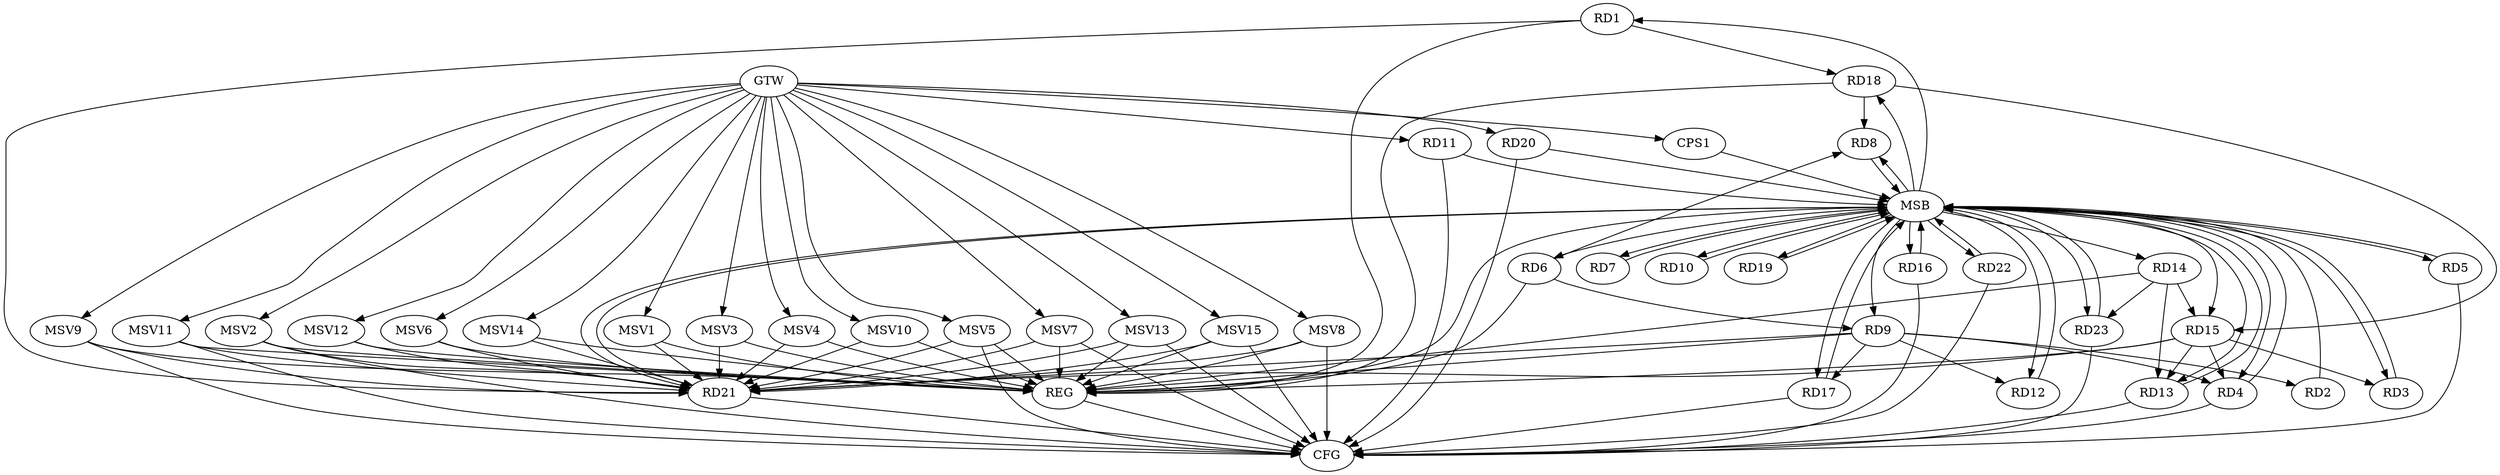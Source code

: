 strict digraph G {
  RD1 [ label="RD1" ];
  RD2 [ label="RD2" ];
  RD3 [ label="RD3" ];
  RD4 [ label="RD4" ];
  RD5 [ label="RD5" ];
  RD6 [ label="RD6" ];
  RD7 [ label="RD7" ];
  RD8 [ label="RD8" ];
  RD9 [ label="RD9" ];
  RD10 [ label="RD10" ];
  RD11 [ label="RD11" ];
  RD12 [ label="RD12" ];
  RD13 [ label="RD13" ];
  RD14 [ label="RD14" ];
  RD15 [ label="RD15" ];
  RD16 [ label="RD16" ];
  RD17 [ label="RD17" ];
  RD18 [ label="RD18" ];
  RD19 [ label="RD19" ];
  RD20 [ label="RD20" ];
  RD21 [ label="RD21" ];
  RD22 [ label="RD22" ];
  RD23 [ label="RD23" ];
  CPS1 [ label="CPS1" ];
  GTW [ label="GTW" ];
  REG [ label="REG" ];
  MSB [ label="MSB" ];
  CFG [ label="CFG" ];
  MSV1 [ label="MSV1" ];
  MSV2 [ label="MSV2" ];
  MSV3 [ label="MSV3" ];
  MSV4 [ label="MSV4" ];
  MSV5 [ label="MSV5" ];
  MSV6 [ label="MSV6" ];
  MSV7 [ label="MSV7" ];
  MSV8 [ label="MSV8" ];
  MSV9 [ label="MSV9" ];
  MSV10 [ label="MSV10" ];
  MSV11 [ label="MSV11" ];
  MSV12 [ label="MSV12" ];
  MSV13 [ label="MSV13" ];
  MSV14 [ label="MSV14" ];
  MSV15 [ label="MSV15" ];
  RD1 -> RD18;
  RD1 -> RD21;
  RD9 -> RD2;
  RD15 -> RD3;
  RD9 -> RD4;
  RD15 -> RD4;
  RD6 -> RD8;
  RD6 -> RD9;
  RD18 -> RD8;
  RD9 -> RD12;
  RD9 -> RD17;
  RD9 -> RD21;
  RD14 -> RD13;
  RD15 -> RD13;
  RD14 -> RD15;
  RD14 -> RD23;
  RD18 -> RD15;
  RD15 -> RD21;
  GTW -> RD11;
  GTW -> RD20;
  GTW -> CPS1;
  RD1 -> REG;
  RD6 -> REG;
  RD9 -> REG;
  RD14 -> REG;
  RD15 -> REG;
  RD18 -> REG;
  RD2 -> MSB;
  MSB -> RD13;
  MSB -> RD15;
  MSB -> RD17;
  MSB -> RD23;
  MSB -> REG;
  RD3 -> MSB;
  MSB -> RD7;
  RD4 -> MSB;
  MSB -> RD19;
  RD5 -> MSB;
  MSB -> RD10;
  RD7 -> MSB;
  MSB -> RD18;
  MSB -> RD21;
  RD8 -> MSB;
  MSB -> RD1;
  MSB -> RD5;
  MSB -> RD14;
  RD10 -> MSB;
  RD11 -> MSB;
  MSB -> RD22;
  RD12 -> MSB;
  MSB -> RD8;
  RD13 -> MSB;
  MSB -> RD12;
  RD16 -> MSB;
  MSB -> RD4;
  RD17 -> MSB;
  MSB -> RD3;
  RD19 -> MSB;
  MSB -> RD9;
  MSB -> RD16;
  RD20 -> MSB;
  RD21 -> MSB;
  MSB -> RD6;
  RD22 -> MSB;
  RD23 -> MSB;
  CPS1 -> MSB;
  RD13 -> CFG;
  RD17 -> CFG;
  RD20 -> CFG;
  RD16 -> CFG;
  RD4 -> CFG;
  RD22 -> CFG;
  RD21 -> CFG;
  RD23 -> CFG;
  RD5 -> CFG;
  RD11 -> CFG;
  REG -> CFG;
  MSV1 -> RD21;
  GTW -> MSV1;
  MSV1 -> REG;
  MSV2 -> RD21;
  GTW -> MSV2;
  MSV2 -> REG;
  MSV2 -> CFG;
  MSV3 -> RD21;
  MSV4 -> RD21;
  MSV5 -> RD21;
  GTW -> MSV3;
  MSV3 -> REG;
  GTW -> MSV4;
  MSV4 -> REG;
  GTW -> MSV5;
  MSV5 -> REG;
  MSV5 -> CFG;
  MSV6 -> RD21;
  GTW -> MSV6;
  MSV6 -> REG;
  MSV7 -> RD21;
  GTW -> MSV7;
  MSV7 -> REG;
  MSV7 -> CFG;
  MSV8 -> RD21;
  GTW -> MSV8;
  MSV8 -> REG;
  MSV8 -> CFG;
  MSV9 -> RD21;
  GTW -> MSV9;
  MSV9 -> REG;
  MSV9 -> CFG;
  MSV10 -> RD21;
  GTW -> MSV10;
  MSV10 -> REG;
  MSV11 -> RD21;
  GTW -> MSV11;
  MSV11 -> REG;
  MSV11 -> CFG;
  MSV12 -> RD21;
  MSV13 -> RD21;
  MSV14 -> RD21;
  MSV15 -> RD21;
  GTW -> MSV12;
  MSV12 -> REG;
  GTW -> MSV13;
  MSV13 -> REG;
  MSV13 -> CFG;
  GTW -> MSV14;
  MSV14 -> REG;
  GTW -> MSV15;
  MSV15 -> REG;
  MSV15 -> CFG;
}
